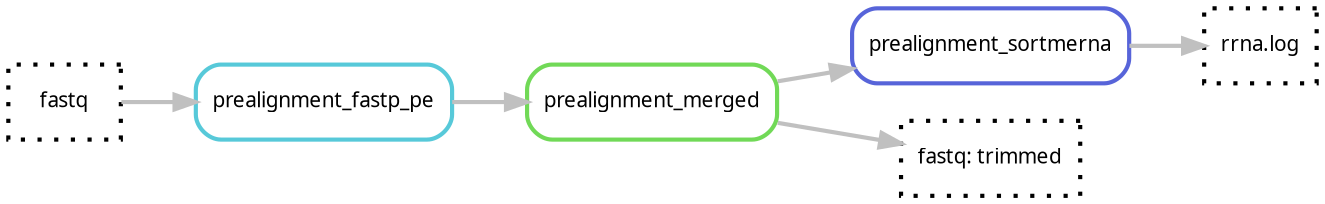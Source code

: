 digraph snakemake_dag {
    rankdir=LR;
    graph[bgcolor=white, margin=0];
    node[shape=box, style=rounded, fontname=sans, fontsize=10, penwidth=2];
    edge[penwidth=2, color=grey];
    0[label = "fastq", color = "0.0 0.0 0.0", style="dotted"];
	1[label = "prealignment_fastp_pe", color = "0.52 0.6 0.85", style="rounded"];
    2[label = "prealignment_merged", color="0.30 0.6 0.85", style="rounded"];
    3[label = "prealignment_sortmerna", color="0.65 0.6 0.85", style="rounded"];
    4[label = "fastq: trimmed", color = "0.0 0.0 0.0", style="dotted"];
    5[label = "rrna.log", color = "0.0 0.0 0.0", style="dotted"];
	0 -> 1
    1 -> 2
    2 -> 3
    2 -> 4
    3 -> 5
}